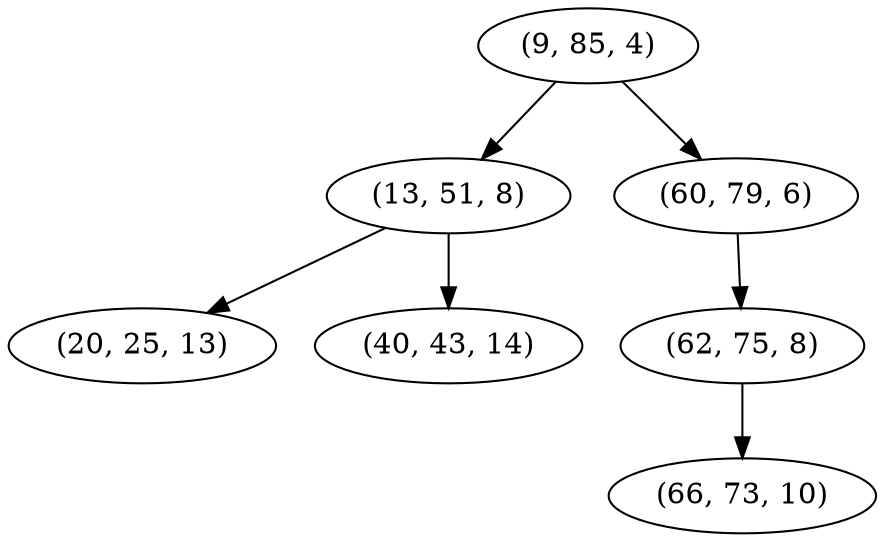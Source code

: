 digraph tree {
    "(9, 85, 4)";
    "(13, 51, 8)";
    "(20, 25, 13)";
    "(40, 43, 14)";
    "(60, 79, 6)";
    "(62, 75, 8)";
    "(66, 73, 10)";
    "(9, 85, 4)" -> "(13, 51, 8)";
    "(9, 85, 4)" -> "(60, 79, 6)";
    "(13, 51, 8)" -> "(20, 25, 13)";
    "(13, 51, 8)" -> "(40, 43, 14)";
    "(60, 79, 6)" -> "(62, 75, 8)";
    "(62, 75, 8)" -> "(66, 73, 10)";
}
